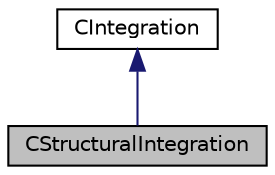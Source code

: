digraph "CStructuralIntegration"
{
 // LATEX_PDF_SIZE
  edge [fontname="Helvetica",fontsize="10",labelfontname="Helvetica",labelfontsize="10"];
  node [fontname="Helvetica",fontsize="10",shape=record];
  Node1 [label="CStructuralIntegration",height=0.2,width=0.4,color="black", fillcolor="grey75", style="filled", fontcolor="black",tooltip="Class for numerical integration of structural problems."];
  Node2 -> Node1 [dir="back",color="midnightblue",fontsize="10",style="solid",fontname="Helvetica"];
  Node2 [label="CIntegration",height=0.2,width=0.4,color="black", fillcolor="white", style="filled",URL="$classCIntegration.html",tooltip="Main class for doing the space integration, time integration, and monitoring of a system of Partial D..."];
}
